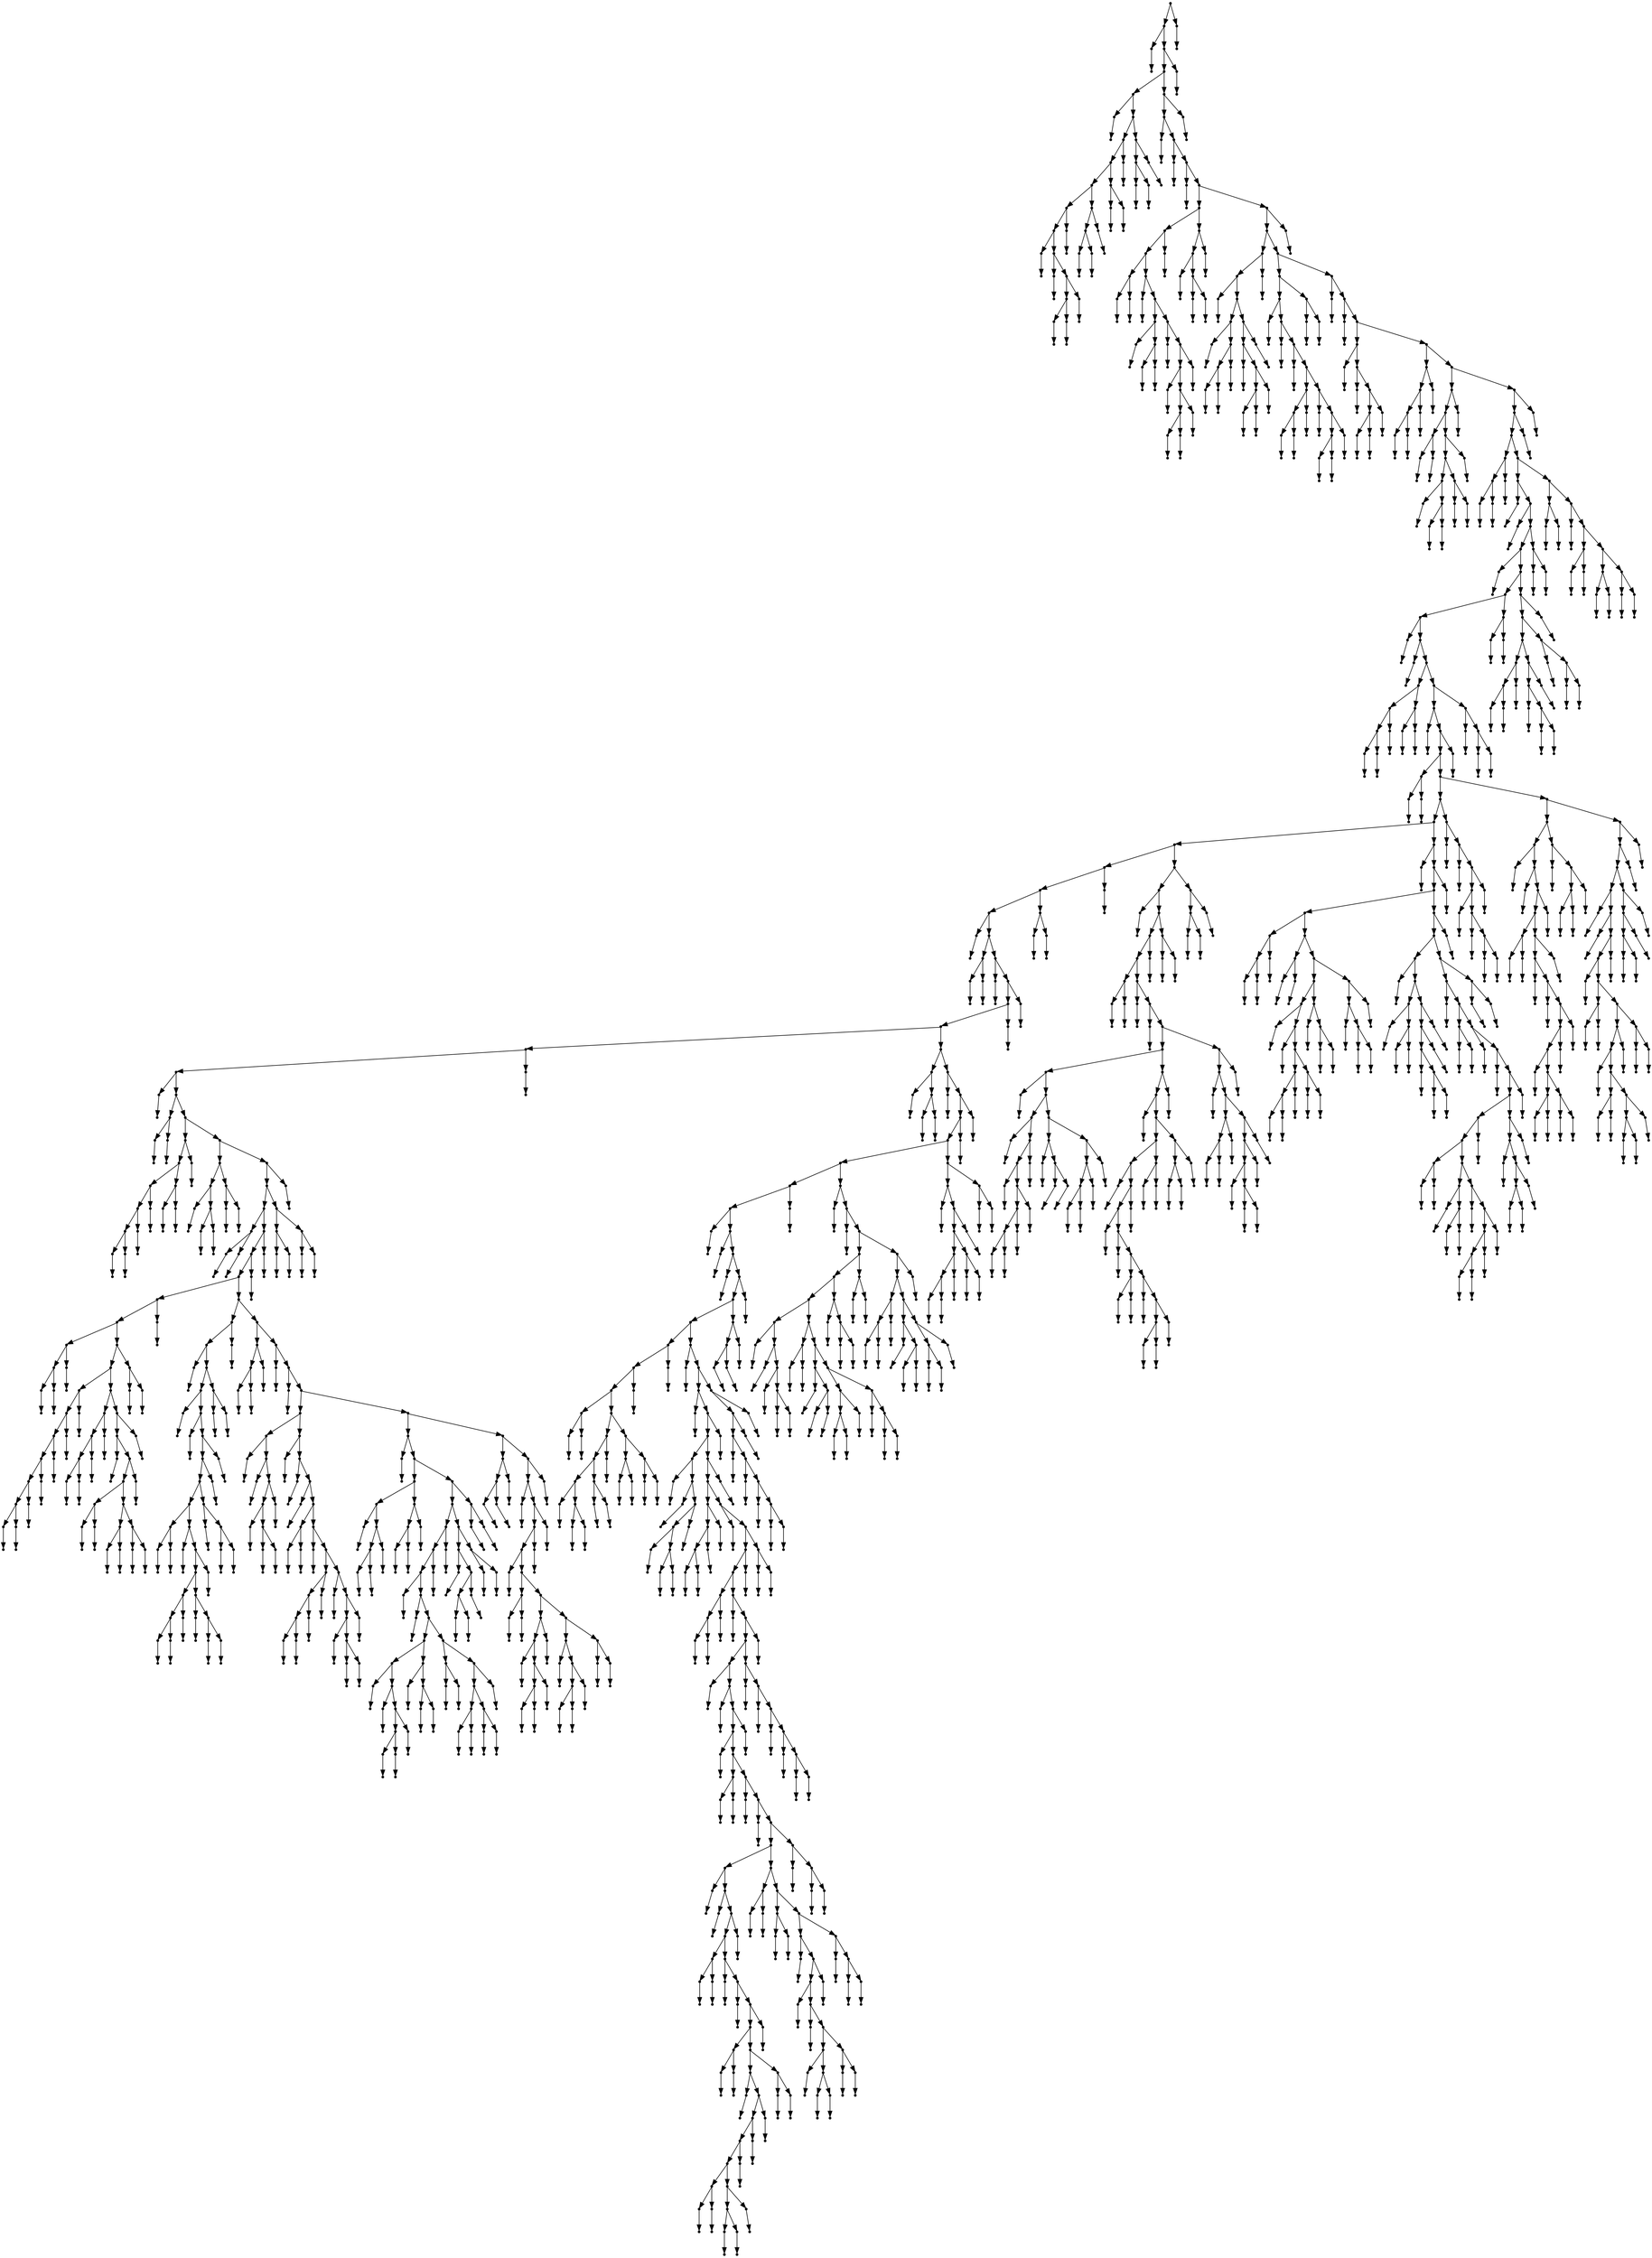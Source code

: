 digraph {
  1804 [shape=point];
  1801 [shape=point];
  1 [shape=point];
  0 [shape=point];
  1800 [shape=point];
  1797 [shape=point];
  48 [shape=point];
  3 [shape=point];
  2 [shape=point];
  47 [shape=point];
  38 [shape=point];
  35 [shape=point];
  29 [shape=point];
  20 [shape=point];
  17 [shape=point];
  5 [shape=point];
  4 [shape=point];
  16 [shape=point];
  7 [shape=point];
  6 [shape=point];
  15 [shape=point];
  12 [shape=point];
  9 [shape=point];
  8 [shape=point];
  11 [shape=point];
  10 [shape=point];
  14 [shape=point];
  13 [shape=point];
  19 [shape=point];
  18 [shape=point];
  28 [shape=point];
  25 [shape=point];
  22 [shape=point];
  21 [shape=point];
  24 [shape=point];
  23 [shape=point];
  27 [shape=point];
  26 [shape=point];
  34 [shape=point];
  31 [shape=point];
  30 [shape=point];
  33 [shape=point];
  32 [shape=point];
  37 [shape=point];
  36 [shape=point];
  46 [shape=point];
  43 [shape=point];
  40 [shape=point];
  39 [shape=point];
  42 [shape=point];
  41 [shape=point];
  45 [shape=point];
  44 [shape=point];
  1796 [shape=point];
  1793 [shape=point];
  50 [shape=point];
  49 [shape=point];
  1792 [shape=point];
  52 [shape=point];
  51 [shape=point];
  1791 [shape=point];
  54 [shape=point];
  53 [shape=point];
  1790 [shape=point];
  104 [shape=point];
  92 [shape=point];
  89 [shape=point];
  59 [shape=point];
  56 [shape=point];
  55 [shape=point];
  58 [shape=point];
  57 [shape=point];
  88 [shape=point];
  61 [shape=point];
  60 [shape=point];
  87 [shape=point];
  69 [shape=point];
  63 [shape=point];
  62 [shape=point];
  68 [shape=point];
  65 [shape=point];
  64 [shape=point];
  67 [shape=point];
  66 [shape=point];
  86 [shape=point];
  71 [shape=point];
  70 [shape=point];
  85 [shape=point];
  82 [shape=point];
  73 [shape=point];
  72 [shape=point];
  81 [shape=point];
  78 [shape=point];
  75 [shape=point];
  74 [shape=point];
  77 [shape=point];
  76 [shape=point];
  80 [shape=point];
  79 [shape=point];
  84 [shape=point];
  83 [shape=point];
  91 [shape=point];
  90 [shape=point];
  103 [shape=point];
  100 [shape=point];
  94 [shape=point];
  93 [shape=point];
  99 [shape=point];
  96 [shape=point];
  95 [shape=point];
  98 [shape=point];
  97 [shape=point];
  102 [shape=point];
  101 [shape=point];
  1789 [shape=point];
  1786 [shape=point];
  136 [shape=point];
  133 [shape=point];
  106 [shape=point];
  105 [shape=point];
  132 [shape=point];
  117 [shape=point];
  108 [shape=point];
  107 [shape=point];
  116 [shape=point];
  113 [shape=point];
  110 [shape=point];
  109 [shape=point];
  112 [shape=point];
  111 [shape=point];
  115 [shape=point];
  114 [shape=point];
  131 [shape=point];
  128 [shape=point];
  119 [shape=point];
  118 [shape=point];
  127 [shape=point];
  124 [shape=point];
  121 [shape=point];
  120 [shape=point];
  123 [shape=point];
  122 [shape=point];
  126 [shape=point];
  125 [shape=point];
  130 [shape=point];
  129 [shape=point];
  135 [shape=point];
  134 [shape=point];
  1785 [shape=point];
  171 [shape=point];
  165 [shape=point];
  138 [shape=point];
  137 [shape=point];
  164 [shape=point];
  140 [shape=point];
  139 [shape=point];
  163 [shape=point];
  142 [shape=point];
  141 [shape=point];
  162 [shape=point];
  150 [shape=point];
  147 [shape=point];
  144 [shape=point];
  143 [shape=point];
  146 [shape=point];
  145 [shape=point];
  149 [shape=point];
  148 [shape=point];
  161 [shape=point];
  152 [shape=point];
  151 [shape=point];
  160 [shape=point];
  157 [shape=point];
  154 [shape=point];
  153 [shape=point];
  156 [shape=point];
  155 [shape=point];
  159 [shape=point];
  158 [shape=point];
  170 [shape=point];
  167 [shape=point];
  166 [shape=point];
  169 [shape=point];
  168 [shape=point];
  1784 [shape=point];
  173 [shape=point];
  172 [shape=point];
  1783 [shape=point];
  175 [shape=point];
  174 [shape=point];
  1782 [shape=point];
  189 [shape=point];
  177 [shape=point];
  176 [shape=point];
  188 [shape=point];
  179 [shape=point];
  178 [shape=point];
  187 [shape=point];
  184 [shape=point];
  181 [shape=point];
  180 [shape=point];
  183 [shape=point];
  182 [shape=point];
  186 [shape=point];
  185 [shape=point];
  1781 [shape=point];
  200 [shape=point];
  197 [shape=point];
  194 [shape=point];
  191 [shape=point];
  190 [shape=point];
  193 [shape=point];
  192 [shape=point];
  196 [shape=point];
  195 [shape=point];
  199 [shape=point];
  198 [shape=point];
  1780 [shape=point];
  226 [shape=point];
  223 [shape=point];
  205 [shape=point];
  202 [shape=point];
  201 [shape=point];
  204 [shape=point];
  203 [shape=point];
  222 [shape=point];
  219 [shape=point];
  213 [shape=point];
  207 [shape=point];
  206 [shape=point];
  212 [shape=point];
  209 [shape=point];
  208 [shape=point];
  211 [shape=point];
  210 [shape=point];
  218 [shape=point];
  215 [shape=point];
  214 [shape=point];
  217 [shape=point];
  216 [shape=point];
  221 [shape=point];
  220 [shape=point];
  225 [shape=point];
  224 [shape=point];
  1779 [shape=point];
  1776 [shape=point];
  1773 [shape=point];
  234 [shape=point];
  231 [shape=point];
  228 [shape=point];
  227 [shape=point];
  230 [shape=point];
  229 [shape=point];
  233 [shape=point];
  232 [shape=point];
  1772 [shape=point];
  1745 [shape=point];
  236 [shape=point];
  235 [shape=point];
  1744 [shape=point];
  238 [shape=point];
  237 [shape=point];
  1743 [shape=point];
  1737 [shape=point];
  240 [shape=point];
  239 [shape=point];
  1736 [shape=point];
  1703 [shape=point];
  1697 [shape=point];
  242 [shape=point];
  241 [shape=point];
  1696 [shape=point];
  244 [shape=point];
  243 [shape=point];
  1695 [shape=point];
  258 [shape=point];
  252 [shape=point];
  249 [shape=point];
  246 [shape=point];
  245 [shape=point];
  248 [shape=point];
  247 [shape=point];
  251 [shape=point];
  250 [shape=point];
  257 [shape=point];
  254 [shape=point];
  253 [shape=point];
  256 [shape=point];
  255 [shape=point];
  1694 [shape=point];
  1685 [shape=point];
  260 [shape=point];
  259 [shape=point];
  1684 [shape=point];
  1681 [shape=point];
  265 [shape=point];
  262 [shape=point];
  261 [shape=point];
  264 [shape=point];
  263 [shape=point];
  1680 [shape=point];
  1560 [shape=point];
  1539 [shape=point];
  1374 [shape=point];
  1215 [shape=point];
  1212 [shape=point];
  1206 [shape=point];
  267 [shape=point];
  266 [shape=point];
  1205 [shape=point];
  272 [shape=point];
  269 [shape=point];
  268 [shape=point];
  271 [shape=point];
  270 [shape=point];
  1204 [shape=point];
  274 [shape=point];
  273 [shape=point];
  1203 [shape=point];
  1200 [shape=point];
  1197 [shape=point];
  735 [shape=point];
  732 [shape=point];
  276 [shape=point];
  275 [shape=point];
  731 [shape=point];
  281 [shape=point];
  278 [shape=point];
  277 [shape=point];
  280 [shape=point];
  279 [shape=point];
  730 [shape=point];
  301 [shape=point];
  298 [shape=point];
  292 [shape=point];
  289 [shape=point];
  286 [shape=point];
  283 [shape=point];
  282 [shape=point];
  285 [shape=point];
  284 [shape=point];
  288 [shape=point];
  287 [shape=point];
  291 [shape=point];
  290 [shape=point];
  297 [shape=point];
  294 [shape=point];
  293 [shape=point];
  296 [shape=point];
  295 [shape=point];
  300 [shape=point];
  299 [shape=point];
  729 [shape=point];
  315 [shape=point];
  309 [shape=point];
  303 [shape=point];
  302 [shape=point];
  308 [shape=point];
  305 [shape=point];
  304 [shape=point];
  307 [shape=point];
  306 [shape=point];
  314 [shape=point];
  311 [shape=point];
  310 [shape=point];
  313 [shape=point];
  312 [shape=point];
  728 [shape=point];
  725 [shape=point];
  713 [shape=point];
  320 [shape=point];
  317 [shape=point];
  316 [shape=point];
  319 [shape=point];
  318 [shape=point];
  712 [shape=point];
  709 [shape=point];
  706 [shape=point];
  397 [shape=point];
  394 [shape=point];
  328 [shape=point];
  325 [shape=point];
  322 [shape=point];
  321 [shape=point];
  324 [shape=point];
  323 [shape=point];
  327 [shape=point];
  326 [shape=point];
  393 [shape=point];
  387 [shape=point];
  348 [shape=point];
  345 [shape=point];
  342 [shape=point];
  339 [shape=point];
  336 [shape=point];
  333 [shape=point];
  330 [shape=point];
  329 [shape=point];
  332 [shape=point];
  331 [shape=point];
  335 [shape=point];
  334 [shape=point];
  338 [shape=point];
  337 [shape=point];
  341 [shape=point];
  340 [shape=point];
  344 [shape=point];
  343 [shape=point];
  347 [shape=point];
  346 [shape=point];
  386 [shape=point];
  359 [shape=point];
  356 [shape=point];
  353 [shape=point];
  350 [shape=point];
  349 [shape=point];
  352 [shape=point];
  351 [shape=point];
  355 [shape=point];
  354 [shape=point];
  358 [shape=point];
  357 [shape=point];
  385 [shape=point];
  382 [shape=point];
  361 [shape=point];
  360 [shape=point];
  381 [shape=point];
  378 [shape=point];
  366 [shape=point];
  363 [shape=point];
  362 [shape=point];
  365 [shape=point];
  364 [shape=point];
  377 [shape=point];
  371 [shape=point];
  368 [shape=point];
  367 [shape=point];
  370 [shape=point];
  369 [shape=point];
  376 [shape=point];
  373 [shape=point];
  372 [shape=point];
  375 [shape=point];
  374 [shape=point];
  380 [shape=point];
  379 [shape=point];
  384 [shape=point];
  383 [shape=point];
  392 [shape=point];
  389 [shape=point];
  388 [shape=point];
  391 [shape=point];
  390 [shape=point];
  396 [shape=point];
  395 [shape=point];
  705 [shape=point];
  459 [shape=point];
  456 [shape=point];
  399 [shape=point];
  398 [shape=point];
  455 [shape=point];
  449 [shape=point];
  401 [shape=point];
  400 [shape=point];
  448 [shape=point];
  403 [shape=point];
  402 [shape=point];
  447 [shape=point];
  444 [shape=point];
  441 [shape=point];
  432 [shape=point];
  408 [shape=point];
  405 [shape=point];
  404 [shape=point];
  407 [shape=point];
  406 [shape=point];
  431 [shape=point];
  410 [shape=point];
  409 [shape=point];
  430 [shape=point];
  427 [shape=point];
  418 [shape=point];
  415 [shape=point];
  412 [shape=point];
  411 [shape=point];
  414 [shape=point];
  413 [shape=point];
  417 [shape=point];
  416 [shape=point];
  426 [shape=point];
  420 [shape=point];
  419 [shape=point];
  425 [shape=point];
  422 [shape=point];
  421 [shape=point];
  424 [shape=point];
  423 [shape=point];
  429 [shape=point];
  428 [shape=point];
  440 [shape=point];
  434 [shape=point];
  433 [shape=point];
  439 [shape=point];
  436 [shape=point];
  435 [shape=point];
  438 [shape=point];
  437 [shape=point];
  443 [shape=point];
  442 [shape=point];
  446 [shape=point];
  445 [shape=point];
  454 [shape=point];
  451 [shape=point];
  450 [shape=point];
  453 [shape=point];
  452 [shape=point];
  458 [shape=point];
  457 [shape=point];
  704 [shape=point];
  467 [shape=point];
  464 [shape=point];
  461 [shape=point];
  460 [shape=point];
  463 [shape=point];
  462 [shape=point];
  466 [shape=point];
  465 [shape=point];
  703 [shape=point];
  469 [shape=point];
  468 [shape=point];
  702 [shape=point];
  471 [shape=point];
  470 [shape=point];
  701 [shape=point];
  533 [shape=point];
  488 [shape=point];
  473 [shape=point];
  472 [shape=point];
  487 [shape=point];
  475 [shape=point];
  474 [shape=point];
  486 [shape=point];
  483 [shape=point];
  477 [shape=point];
  476 [shape=point];
  482 [shape=point];
  479 [shape=point];
  478 [shape=point];
  481 [shape=point];
  480 [shape=point];
  485 [shape=point];
  484 [shape=point];
  532 [shape=point];
  490 [shape=point];
  489 [shape=point];
  531 [shape=point];
  492 [shape=point];
  491 [shape=point];
  530 [shape=point];
  494 [shape=point];
  493 [shape=point];
  529 [shape=point];
  499 [shape=point];
  496 [shape=point];
  495 [shape=point];
  498 [shape=point];
  497 [shape=point];
  528 [shape=point];
  501 [shape=point];
  500 [shape=point];
  527 [shape=point];
  512 [shape=point];
  509 [shape=point];
  506 [shape=point];
  503 [shape=point];
  502 [shape=point];
  505 [shape=point];
  504 [shape=point];
  508 [shape=point];
  507 [shape=point];
  511 [shape=point];
  510 [shape=point];
  526 [shape=point];
  514 [shape=point];
  513 [shape=point];
  525 [shape=point];
  522 [shape=point];
  516 [shape=point];
  515 [shape=point];
  521 [shape=point];
  518 [shape=point];
  517 [shape=point];
  520 [shape=point];
  519 [shape=point];
  524 [shape=point];
  523 [shape=point];
  700 [shape=point];
  637 [shape=point];
  535 [shape=point];
  534 [shape=point];
  636 [shape=point];
  555 [shape=point];
  546 [shape=point];
  537 [shape=point];
  536 [shape=point];
  545 [shape=point];
  542 [shape=point];
  539 [shape=point];
  538 [shape=point];
  541 [shape=point];
  540 [shape=point];
  544 [shape=point];
  543 [shape=point];
  554 [shape=point];
  551 [shape=point];
  548 [shape=point];
  547 [shape=point];
  550 [shape=point];
  549 [shape=point];
  553 [shape=point];
  552 [shape=point];
  635 [shape=point];
  629 [shape=point];
  611 [shape=point];
  608 [shape=point];
  605 [shape=point];
  557 [shape=point];
  556 [shape=point];
  604 [shape=point];
  559 [shape=point];
  558 [shape=point];
  603 [shape=point];
  582 [shape=point];
  573 [shape=point];
  561 [shape=point];
  560 [shape=point];
  572 [shape=point];
  563 [shape=point];
  562 [shape=point];
  571 [shape=point];
  568 [shape=point];
  565 [shape=point];
  564 [shape=point];
  567 [shape=point];
  566 [shape=point];
  570 [shape=point];
  569 [shape=point];
  581 [shape=point];
  575 [shape=point];
  574 [shape=point];
  580 [shape=point];
  577 [shape=point];
  576 [shape=point];
  579 [shape=point];
  578 [shape=point];
  602 [shape=point];
  587 [shape=point];
  584 [shape=point];
  583 [shape=point];
  586 [shape=point];
  585 [shape=point];
  601 [shape=point];
  598 [shape=point];
  592 [shape=point];
  589 [shape=point];
  588 [shape=point];
  591 [shape=point];
  590 [shape=point];
  597 [shape=point];
  594 [shape=point];
  593 [shape=point];
  596 [shape=point];
  595 [shape=point];
  600 [shape=point];
  599 [shape=point];
  607 [shape=point];
  606 [shape=point];
  610 [shape=point];
  609 [shape=point];
  628 [shape=point];
  622 [shape=point];
  613 [shape=point];
  612 [shape=point];
  621 [shape=point];
  618 [shape=point];
  615 [shape=point];
  614 [shape=point];
  617 [shape=point];
  616 [shape=point];
  620 [shape=point];
  619 [shape=point];
  627 [shape=point];
  624 [shape=point];
  623 [shape=point];
  626 [shape=point];
  625 [shape=point];
  634 [shape=point];
  631 [shape=point];
  630 [shape=point];
  633 [shape=point];
  632 [shape=point];
  699 [shape=point];
  645 [shape=point];
  642 [shape=point];
  639 [shape=point];
  638 [shape=point];
  641 [shape=point];
  640 [shape=point];
  644 [shape=point];
  643 [shape=point];
  698 [shape=point];
  695 [shape=point];
  647 [shape=point];
  646 [shape=point];
  694 [shape=point];
  691 [shape=point];
  688 [shape=point];
  649 [shape=point];
  648 [shape=point];
  687 [shape=point];
  654 [shape=point];
  651 [shape=point];
  650 [shape=point];
  653 [shape=point];
  652 [shape=point];
  686 [shape=point];
  668 [shape=point];
  665 [shape=point];
  656 [shape=point];
  655 [shape=point];
  664 [shape=point];
  661 [shape=point];
  658 [shape=point];
  657 [shape=point];
  660 [shape=point];
  659 [shape=point];
  663 [shape=point];
  662 [shape=point];
  667 [shape=point];
  666 [shape=point];
  685 [shape=point];
  679 [shape=point];
  670 [shape=point];
  669 [shape=point];
  678 [shape=point];
  675 [shape=point];
  672 [shape=point];
  671 [shape=point];
  674 [shape=point];
  673 [shape=point];
  677 [shape=point];
  676 [shape=point];
  684 [shape=point];
  681 [shape=point];
  680 [shape=point];
  683 [shape=point];
  682 [shape=point];
  690 [shape=point];
  689 [shape=point];
  693 [shape=point];
  692 [shape=point];
  697 [shape=point];
  696 [shape=point];
  708 [shape=point];
  707 [shape=point];
  711 [shape=point];
  710 [shape=point];
  724 [shape=point];
  718 [shape=point];
  715 [shape=point];
  714 [shape=point];
  717 [shape=point];
  716 [shape=point];
  723 [shape=point];
  720 [shape=point];
  719 [shape=point];
  722 [shape=point];
  721 [shape=point];
  727 [shape=point];
  726 [shape=point];
  734 [shape=point];
  733 [shape=point];
  1196 [shape=point];
  743 [shape=point];
  737 [shape=point];
  736 [shape=point];
  742 [shape=point];
  739 [shape=point];
  738 [shape=point];
  741 [shape=point];
  740 [shape=point];
  1195 [shape=point];
  745 [shape=point];
  744 [shape=point];
  1194 [shape=point];
  1191 [shape=point];
  1188 [shape=point];
  1161 [shape=point];
  1062 [shape=point];
  1059 [shape=point];
  747 [shape=point];
  746 [shape=point];
  1058 [shape=point];
  749 [shape=point];
  748 [shape=point];
  1057 [shape=point];
  751 [shape=point];
  750 [shape=point];
  1056 [shape=point];
  1053 [shape=point];
  1044 [shape=point];
  792 [shape=point];
  789 [shape=point];
  786 [shape=point];
  756 [shape=point];
  753 [shape=point];
  752 [shape=point];
  755 [shape=point];
  754 [shape=point];
  785 [shape=point];
  773 [shape=point];
  770 [shape=point];
  764 [shape=point];
  758 [shape=point];
  757 [shape=point];
  763 [shape=point];
  760 [shape=point];
  759 [shape=point];
  762 [shape=point];
  761 [shape=point];
  769 [shape=point];
  766 [shape=point];
  765 [shape=point];
  768 [shape=point];
  767 [shape=point];
  772 [shape=point];
  771 [shape=point];
  784 [shape=point];
  778 [shape=point];
  775 [shape=point];
  774 [shape=point];
  777 [shape=point];
  776 [shape=point];
  783 [shape=point];
  780 [shape=point];
  779 [shape=point];
  782 [shape=point];
  781 [shape=point];
  788 [shape=point];
  787 [shape=point];
  791 [shape=point];
  790 [shape=point];
  1043 [shape=point];
  794 [shape=point];
  793 [shape=point];
  1042 [shape=point];
  1021 [shape=point];
  796 [shape=point];
  795 [shape=point];
  1020 [shape=point];
  1017 [shape=point];
  813 [shape=point];
  798 [shape=point];
  797 [shape=point];
  812 [shape=point];
  800 [shape=point];
  799 [shape=point];
  811 [shape=point];
  808 [shape=point];
  802 [shape=point];
  801 [shape=point];
  807 [shape=point];
  804 [shape=point];
  803 [shape=point];
  806 [shape=point];
  805 [shape=point];
  810 [shape=point];
  809 [shape=point];
  1016 [shape=point];
  1013 [shape=point];
  824 [shape=point];
  821 [shape=point];
  818 [shape=point];
  815 [shape=point];
  814 [shape=point];
  817 [shape=point];
  816 [shape=point];
  820 [shape=point];
  819 [shape=point];
  823 [shape=point];
  822 [shape=point];
  1012 [shape=point];
  826 [shape=point];
  825 [shape=point];
  1011 [shape=point];
  1005 [shape=point];
  1002 [shape=point];
  834 [shape=point];
  831 [shape=point];
  828 [shape=point];
  827 [shape=point];
  830 [shape=point];
  829 [shape=point];
  833 [shape=point];
  832 [shape=point];
  1001 [shape=point];
  836 [shape=point];
  835 [shape=point];
  1000 [shape=point];
  997 [shape=point];
  979 [shape=point];
  838 [shape=point];
  837 [shape=point];
  978 [shape=point];
  840 [shape=point];
  839 [shape=point];
  977 [shape=point];
  974 [shape=point];
  842 [shape=point];
  841 [shape=point];
  973 [shape=point];
  847 [shape=point];
  844 [shape=point];
  843 [shape=point];
  846 [shape=point];
  845 [shape=point];
  972 [shape=point];
  849 [shape=point];
  848 [shape=point];
  971 [shape=point];
  851 [shape=point];
  850 [shape=point];
  970 [shape=point];
  961 [shape=point];
  913 [shape=point];
  853 [shape=point];
  852 [shape=point];
  912 [shape=point];
  855 [shape=point];
  854 [shape=point];
  911 [shape=point];
  908 [shape=point];
  860 [shape=point];
  857 [shape=point];
  856 [shape=point];
  859 [shape=point];
  858 [shape=point];
  907 [shape=point];
  862 [shape=point];
  861 [shape=point];
  906 [shape=point];
  864 [shape=point];
  863 [shape=point];
  905 [shape=point];
  902 [shape=point];
  869 [shape=point];
  866 [shape=point];
  865 [shape=point];
  868 [shape=point];
  867 [shape=point];
  901 [shape=point];
  895 [shape=point];
  871 [shape=point];
  870 [shape=point];
  894 [shape=point];
  891 [shape=point];
  888 [shape=point];
  885 [shape=point];
  876 [shape=point];
  873 [shape=point];
  872 [shape=point];
  875 [shape=point];
  874 [shape=point];
  884 [shape=point];
  881 [shape=point];
  878 [shape=point];
  877 [shape=point];
  880 [shape=point];
  879 [shape=point];
  883 [shape=point];
  882 [shape=point];
  887 [shape=point];
  886 [shape=point];
  890 [shape=point];
  889 [shape=point];
  893 [shape=point];
  892 [shape=point];
  900 [shape=point];
  897 [shape=point];
  896 [shape=point];
  899 [shape=point];
  898 [shape=point];
  904 [shape=point];
  903 [shape=point];
  910 [shape=point];
  909 [shape=point];
  960 [shape=point];
  918 [shape=point];
  915 [shape=point];
  914 [shape=point];
  917 [shape=point];
  916 [shape=point];
  959 [shape=point];
  923 [shape=point];
  920 [shape=point];
  919 [shape=point];
  922 [shape=point];
  921 [shape=point];
  958 [shape=point];
  949 [shape=point];
  925 [shape=point];
  924 [shape=point];
  948 [shape=point];
  945 [shape=point];
  927 [shape=point];
  926 [shape=point];
  944 [shape=point];
  929 [shape=point];
  928 [shape=point];
  943 [shape=point];
  937 [shape=point];
  931 [shape=point];
  930 [shape=point];
  936 [shape=point];
  933 [shape=point];
  932 [shape=point];
  935 [shape=point];
  934 [shape=point];
  942 [shape=point];
  939 [shape=point];
  938 [shape=point];
  941 [shape=point];
  940 [shape=point];
  947 [shape=point];
  946 [shape=point];
  957 [shape=point];
  951 [shape=point];
  950 [shape=point];
  956 [shape=point];
  953 [shape=point];
  952 [shape=point];
  955 [shape=point];
  954 [shape=point];
  969 [shape=point];
  963 [shape=point];
  962 [shape=point];
  968 [shape=point];
  965 [shape=point];
  964 [shape=point];
  967 [shape=point];
  966 [shape=point];
  976 [shape=point];
  975 [shape=point];
  996 [shape=point];
  981 [shape=point];
  980 [shape=point];
  995 [shape=point];
  983 [shape=point];
  982 [shape=point];
  994 [shape=point];
  985 [shape=point];
  984 [shape=point];
  993 [shape=point];
  987 [shape=point];
  986 [shape=point];
  992 [shape=point];
  989 [shape=point];
  988 [shape=point];
  991 [shape=point];
  990 [shape=point];
  999 [shape=point];
  998 [shape=point];
  1004 [shape=point];
  1003 [shape=point];
  1010 [shape=point];
  1007 [shape=point];
  1006 [shape=point];
  1009 [shape=point];
  1008 [shape=point];
  1015 [shape=point];
  1014 [shape=point];
  1019 [shape=point];
  1018 [shape=point];
  1041 [shape=point];
  1038 [shape=point];
  1035 [shape=point];
  1023 [shape=point];
  1022 [shape=point];
  1034 [shape=point];
  1025 [shape=point];
  1024 [shape=point];
  1033 [shape=point];
  1027 [shape=point];
  1026 [shape=point];
  1032 [shape=point];
  1029 [shape=point];
  1028 [shape=point];
  1031 [shape=point];
  1030 [shape=point];
  1037 [shape=point];
  1036 [shape=point];
  1040 [shape=point];
  1039 [shape=point];
  1052 [shape=point];
  1049 [shape=point];
  1046 [shape=point];
  1045 [shape=point];
  1048 [shape=point];
  1047 [shape=point];
  1051 [shape=point];
  1050 [shape=point];
  1055 [shape=point];
  1054 [shape=point];
  1061 [shape=point];
  1060 [shape=point];
  1160 [shape=point];
  1064 [shape=point];
  1063 [shape=point];
  1159 [shape=point];
  1066 [shape=point];
  1065 [shape=point];
  1158 [shape=point];
  1128 [shape=point];
  1122 [shape=point];
  1113 [shape=point];
  1080 [shape=point];
  1068 [shape=point];
  1067 [shape=point];
  1079 [shape=point];
  1070 [shape=point];
  1069 [shape=point];
  1078 [shape=point];
  1072 [shape=point];
  1071 [shape=point];
  1077 [shape=point];
  1074 [shape=point];
  1073 [shape=point];
  1076 [shape=point];
  1075 [shape=point];
  1112 [shape=point];
  1085 [shape=point];
  1082 [shape=point];
  1081 [shape=point];
  1084 [shape=point];
  1083 [shape=point];
  1111 [shape=point];
  1093 [shape=point];
  1087 [shape=point];
  1086 [shape=point];
  1092 [shape=point];
  1089 [shape=point];
  1088 [shape=point];
  1091 [shape=point];
  1090 [shape=point];
  1110 [shape=point];
  1101 [shape=point];
  1098 [shape=point];
  1095 [shape=point];
  1094 [shape=point];
  1097 [shape=point];
  1096 [shape=point];
  1100 [shape=point];
  1099 [shape=point];
  1109 [shape=point];
  1103 [shape=point];
  1102 [shape=point];
  1108 [shape=point];
  1105 [shape=point];
  1104 [shape=point];
  1107 [shape=point];
  1106 [shape=point];
  1121 [shape=point];
  1115 [shape=point];
  1114 [shape=point];
  1120 [shape=point];
  1117 [shape=point];
  1116 [shape=point];
  1119 [shape=point];
  1118 [shape=point];
  1127 [shape=point];
  1124 [shape=point];
  1123 [shape=point];
  1126 [shape=point];
  1125 [shape=point];
  1157 [shape=point];
  1154 [shape=point];
  1136 [shape=point];
  1133 [shape=point];
  1130 [shape=point];
  1129 [shape=point];
  1132 [shape=point];
  1131 [shape=point];
  1135 [shape=point];
  1134 [shape=point];
  1153 [shape=point];
  1144 [shape=point];
  1138 [shape=point];
  1137 [shape=point];
  1143 [shape=point];
  1140 [shape=point];
  1139 [shape=point];
  1142 [shape=point];
  1141 [shape=point];
  1152 [shape=point];
  1149 [shape=point];
  1146 [shape=point];
  1145 [shape=point];
  1148 [shape=point];
  1147 [shape=point];
  1151 [shape=point];
  1150 [shape=point];
  1156 [shape=point];
  1155 [shape=point];
  1187 [shape=point];
  1181 [shape=point];
  1163 [shape=point];
  1162 [shape=point];
  1180 [shape=point];
  1177 [shape=point];
  1171 [shape=point];
  1168 [shape=point];
  1165 [shape=point];
  1164 [shape=point];
  1167 [shape=point];
  1166 [shape=point];
  1170 [shape=point];
  1169 [shape=point];
  1176 [shape=point];
  1173 [shape=point];
  1172 [shape=point];
  1175 [shape=point];
  1174 [shape=point];
  1179 [shape=point];
  1178 [shape=point];
  1186 [shape=point];
  1183 [shape=point];
  1182 [shape=point];
  1185 [shape=point];
  1184 [shape=point];
  1190 [shape=point];
  1189 [shape=point];
  1193 [shape=point];
  1192 [shape=point];
  1199 [shape=point];
  1198 [shape=point];
  1202 [shape=point];
  1201 [shape=point];
  1211 [shape=point];
  1208 [shape=point];
  1207 [shape=point];
  1210 [shape=point];
  1209 [shape=point];
  1214 [shape=point];
  1213 [shape=point];
  1373 [shape=point];
  1364 [shape=point];
  1217 [shape=point];
  1216 [shape=point];
  1363 [shape=point];
  1357 [shape=point];
  1354 [shape=point];
  1222 [shape=point];
  1219 [shape=point];
  1218 [shape=point];
  1221 [shape=point];
  1220 [shape=point];
  1353 [shape=point];
  1224 [shape=point];
  1223 [shape=point];
  1352 [shape=point];
  1226 [shape=point];
  1225 [shape=point];
  1351 [shape=point];
  1321 [shape=point];
  1270 [shape=point];
  1228 [shape=point];
  1227 [shape=point];
  1269 [shape=point];
  1248 [shape=point];
  1230 [shape=point];
  1229 [shape=point];
  1247 [shape=point];
  1244 [shape=point];
  1232 [shape=point];
  1231 [shape=point];
  1243 [shape=point];
  1240 [shape=point];
  1237 [shape=point];
  1234 [shape=point];
  1233 [shape=point];
  1236 [shape=point];
  1235 [shape=point];
  1239 [shape=point];
  1238 [shape=point];
  1242 [shape=point];
  1241 [shape=point];
  1246 [shape=point];
  1245 [shape=point];
  1268 [shape=point];
  1256 [shape=point];
  1250 [shape=point];
  1249 [shape=point];
  1255 [shape=point];
  1252 [shape=point];
  1251 [shape=point];
  1254 [shape=point];
  1253 [shape=point];
  1267 [shape=point];
  1264 [shape=point];
  1261 [shape=point];
  1258 [shape=point];
  1257 [shape=point];
  1260 [shape=point];
  1259 [shape=point];
  1263 [shape=point];
  1262 [shape=point];
  1266 [shape=point];
  1265 [shape=point];
  1320 [shape=point];
  1317 [shape=point];
  1272 [shape=point];
  1271 [shape=point];
  1316 [shape=point];
  1307 [shape=point];
  1301 [shape=point];
  1274 [shape=point];
  1273 [shape=point];
  1300 [shape=point];
  1297 [shape=point];
  1276 [shape=point];
  1275 [shape=point];
  1296 [shape=point];
  1278 [shape=point];
  1277 [shape=point];
  1295 [shape=point];
  1283 [shape=point];
  1280 [shape=point];
  1279 [shape=point];
  1282 [shape=point];
  1281 [shape=point];
  1294 [shape=point];
  1285 [shape=point];
  1284 [shape=point];
  1293 [shape=point];
  1290 [shape=point];
  1287 [shape=point];
  1286 [shape=point];
  1289 [shape=point];
  1288 [shape=point];
  1292 [shape=point];
  1291 [shape=point];
  1299 [shape=point];
  1298 [shape=point];
  1306 [shape=point];
  1303 [shape=point];
  1302 [shape=point];
  1305 [shape=point];
  1304 [shape=point];
  1315 [shape=point];
  1312 [shape=point];
  1309 [shape=point];
  1308 [shape=point];
  1311 [shape=point];
  1310 [shape=point];
  1314 [shape=point];
  1313 [shape=point];
  1319 [shape=point];
  1318 [shape=point];
  1350 [shape=point];
  1347 [shape=point];
  1323 [shape=point];
  1322 [shape=point];
  1346 [shape=point];
  1331 [shape=point];
  1328 [shape=point];
  1325 [shape=point];
  1324 [shape=point];
  1327 [shape=point];
  1326 [shape=point];
  1330 [shape=point];
  1329 [shape=point];
  1345 [shape=point];
  1342 [shape=point];
  1339 [shape=point];
  1333 [shape=point];
  1332 [shape=point];
  1338 [shape=point];
  1335 [shape=point];
  1334 [shape=point];
  1337 [shape=point];
  1336 [shape=point];
  1341 [shape=point];
  1340 [shape=point];
  1344 [shape=point];
  1343 [shape=point];
  1349 [shape=point];
  1348 [shape=point];
  1356 [shape=point];
  1355 [shape=point];
  1362 [shape=point];
  1359 [shape=point];
  1358 [shape=point];
  1361 [shape=point];
  1360 [shape=point];
  1372 [shape=point];
  1369 [shape=point];
  1366 [shape=point];
  1365 [shape=point];
  1368 [shape=point];
  1367 [shape=point];
  1371 [shape=point];
  1370 [shape=point];
  1538 [shape=point];
  1376 [shape=point];
  1375 [shape=point];
  1537 [shape=point];
  1534 [shape=point];
  1432 [shape=point];
  1384 [shape=point];
  1381 [shape=point];
  1378 [shape=point];
  1377 [shape=point];
  1380 [shape=point];
  1379 [shape=point];
  1383 [shape=point];
  1382 [shape=point];
  1431 [shape=point];
  1389 [shape=point];
  1386 [shape=point];
  1385 [shape=point];
  1388 [shape=point];
  1387 [shape=point];
  1430 [shape=point];
  1418 [shape=point];
  1409 [shape=point];
  1391 [shape=point];
  1390 [shape=point];
  1408 [shape=point];
  1393 [shape=point];
  1392 [shape=point];
  1407 [shape=point];
  1401 [shape=point];
  1398 [shape=point];
  1395 [shape=point];
  1394 [shape=point];
  1397 [shape=point];
  1396 [shape=point];
  1400 [shape=point];
  1399 [shape=point];
  1406 [shape=point];
  1403 [shape=point];
  1402 [shape=point];
  1405 [shape=point];
  1404 [shape=point];
  1417 [shape=point];
  1411 [shape=point];
  1410 [shape=point];
  1416 [shape=point];
  1413 [shape=point];
  1412 [shape=point];
  1415 [shape=point];
  1414 [shape=point];
  1429 [shape=point];
  1426 [shape=point];
  1420 [shape=point];
  1419 [shape=point];
  1425 [shape=point];
  1422 [shape=point];
  1421 [shape=point];
  1424 [shape=point];
  1423 [shape=point];
  1428 [shape=point];
  1427 [shape=point];
  1533 [shape=point];
  1530 [shape=point];
  1458 [shape=point];
  1434 [shape=point];
  1433 [shape=point];
  1457 [shape=point];
  1442 [shape=point];
  1436 [shape=point];
  1435 [shape=point];
  1441 [shape=point];
  1438 [shape=point];
  1437 [shape=point];
  1440 [shape=point];
  1439 [shape=point];
  1456 [shape=point];
  1453 [shape=point];
  1450 [shape=point];
  1444 [shape=point];
  1443 [shape=point];
  1449 [shape=point];
  1446 [shape=point];
  1445 [shape=point];
  1448 [shape=point];
  1447 [shape=point];
  1452 [shape=point];
  1451 [shape=point];
  1455 [shape=point];
  1454 [shape=point];
  1529 [shape=point];
  1523 [shape=point];
  1460 [shape=point];
  1459 [shape=point];
  1522 [shape=point];
  1465 [shape=point];
  1462 [shape=point];
  1461 [shape=point];
  1464 [shape=point];
  1463 [shape=point];
  1521 [shape=point];
  1467 [shape=point];
  1466 [shape=point];
  1520 [shape=point];
  1469 [shape=point];
  1468 [shape=point];
  1519 [shape=point];
  1516 [shape=point];
  1501 [shape=point];
  1498 [shape=point];
  1474 [shape=point];
  1471 [shape=point];
  1470 [shape=point];
  1473 [shape=point];
  1472 [shape=point];
  1497 [shape=point];
  1482 [shape=point];
  1476 [shape=point];
  1475 [shape=point];
  1481 [shape=point];
  1478 [shape=point];
  1477 [shape=point];
  1480 [shape=point];
  1479 [shape=point];
  1496 [shape=point];
  1484 [shape=point];
  1483 [shape=point];
  1495 [shape=point];
  1492 [shape=point];
  1489 [shape=point];
  1486 [shape=point];
  1485 [shape=point];
  1488 [shape=point];
  1487 [shape=point];
  1491 [shape=point];
  1490 [shape=point];
  1494 [shape=point];
  1493 [shape=point];
  1500 [shape=point];
  1499 [shape=point];
  1515 [shape=point];
  1512 [shape=point];
  1503 [shape=point];
  1502 [shape=point];
  1511 [shape=point];
  1508 [shape=point];
  1505 [shape=point];
  1504 [shape=point];
  1507 [shape=point];
  1506 [shape=point];
  1510 [shape=point];
  1509 [shape=point];
  1514 [shape=point];
  1513 [shape=point];
  1518 [shape=point];
  1517 [shape=point];
  1528 [shape=point];
  1525 [shape=point];
  1524 [shape=point];
  1527 [shape=point];
  1526 [shape=point];
  1532 [shape=point];
  1531 [shape=point];
  1536 [shape=point];
  1535 [shape=point];
  1559 [shape=point];
  1541 [shape=point];
  1540 [shape=point];
  1558 [shape=point];
  1543 [shape=point];
  1542 [shape=point];
  1557 [shape=point];
  1554 [shape=point];
  1545 [shape=point];
  1544 [shape=point];
  1553 [shape=point];
  1547 [shape=point];
  1546 [shape=point];
  1552 [shape=point];
  1549 [shape=point];
  1548 [shape=point];
  1551 [shape=point];
  1550 [shape=point];
  1556 [shape=point];
  1555 [shape=point];
  1679 [shape=point];
  1616 [shape=point];
  1604 [shape=point];
  1562 [shape=point];
  1561 [shape=point];
  1603 [shape=point];
  1564 [shape=point];
  1563 [shape=point];
  1602 [shape=point];
  1599 [shape=point];
  1569 [shape=point];
  1566 [shape=point];
  1565 [shape=point];
  1568 [shape=point];
  1567 [shape=point];
  1598 [shape=point];
  1595 [shape=point];
  1571 [shape=point];
  1570 [shape=point];
  1594 [shape=point];
  1573 [shape=point];
  1572 [shape=point];
  1593 [shape=point];
  1590 [shape=point];
  1587 [shape=point];
  1575 [shape=point];
  1574 [shape=point];
  1586 [shape=point];
  1580 [shape=point];
  1577 [shape=point];
  1576 [shape=point];
  1579 [shape=point];
  1578 [shape=point];
  1585 [shape=point];
  1582 [shape=point];
  1581 [shape=point];
  1584 [shape=point];
  1583 [shape=point];
  1589 [shape=point];
  1588 [shape=point];
  1592 [shape=point];
  1591 [shape=point];
  1597 [shape=point];
  1596 [shape=point];
  1601 [shape=point];
  1600 [shape=point];
  1615 [shape=point];
  1606 [shape=point];
  1605 [shape=point];
  1614 [shape=point];
  1611 [shape=point];
  1608 [shape=point];
  1607 [shape=point];
  1610 [shape=point];
  1609 [shape=point];
  1613 [shape=point];
  1612 [shape=point];
  1678 [shape=point];
  1675 [shape=point];
  1672 [shape=point];
  1660 [shape=point];
  1618 [shape=point];
  1617 [shape=point];
  1659 [shape=point];
  1620 [shape=point];
  1619 [shape=point];
  1658 [shape=point];
  1655 [shape=point];
  1622 [shape=point];
  1621 [shape=point];
  1654 [shape=point];
  1627 [shape=point];
  1624 [shape=point];
  1623 [shape=point];
  1626 [shape=point];
  1625 [shape=point];
  1653 [shape=point];
  1647 [shape=point];
  1644 [shape=point];
  1629 [shape=point];
  1628 [shape=point];
  1643 [shape=point];
  1634 [shape=point];
  1631 [shape=point];
  1630 [shape=point];
  1633 [shape=point];
  1632 [shape=point];
  1642 [shape=point];
  1639 [shape=point];
  1636 [shape=point];
  1635 [shape=point];
  1638 [shape=point];
  1637 [shape=point];
  1641 [shape=point];
  1640 [shape=point];
  1646 [shape=point];
  1645 [shape=point];
  1652 [shape=point];
  1649 [shape=point];
  1648 [shape=point];
  1651 [shape=point];
  1650 [shape=point];
  1657 [shape=point];
  1656 [shape=point];
  1671 [shape=point];
  1668 [shape=point];
  1665 [shape=point];
  1662 [shape=point];
  1661 [shape=point];
  1664 [shape=point];
  1663 [shape=point];
  1667 [shape=point];
  1666 [shape=point];
  1670 [shape=point];
  1669 [shape=point];
  1674 [shape=point];
  1673 [shape=point];
  1677 [shape=point];
  1676 [shape=point];
  1683 [shape=point];
  1682 [shape=point];
  1693 [shape=point];
  1687 [shape=point];
  1686 [shape=point];
  1692 [shape=point];
  1689 [shape=point];
  1688 [shape=point];
  1691 [shape=point];
  1690 [shape=point];
  1702 [shape=point];
  1699 [shape=point];
  1698 [shape=point];
  1701 [shape=point];
  1700 [shape=point];
  1735 [shape=point];
  1732 [shape=point];
  1723 [shape=point];
  1711 [shape=point];
  1708 [shape=point];
  1705 [shape=point];
  1704 [shape=point];
  1707 [shape=point];
  1706 [shape=point];
  1710 [shape=point];
  1709 [shape=point];
  1722 [shape=point];
  1719 [shape=point];
  1713 [shape=point];
  1712 [shape=point];
  1718 [shape=point];
  1715 [shape=point];
  1714 [shape=point];
  1717 [shape=point];
  1716 [shape=point];
  1721 [shape=point];
  1720 [shape=point];
  1731 [shape=point];
  1725 [shape=point];
  1724 [shape=point];
  1730 [shape=point];
  1727 [shape=point];
  1726 [shape=point];
  1729 [shape=point];
  1728 [shape=point];
  1734 [shape=point];
  1733 [shape=point];
  1742 [shape=point];
  1739 [shape=point];
  1738 [shape=point];
  1741 [shape=point];
  1740 [shape=point];
  1771 [shape=point];
  1750 [shape=point];
  1747 [shape=point];
  1746 [shape=point];
  1749 [shape=point];
  1748 [shape=point];
  1770 [shape=point];
  1752 [shape=point];
  1751 [shape=point];
  1769 [shape=point];
  1757 [shape=point];
  1754 [shape=point];
  1753 [shape=point];
  1756 [shape=point];
  1755 [shape=point];
  1768 [shape=point];
  1762 [shape=point];
  1759 [shape=point];
  1758 [shape=point];
  1761 [shape=point];
  1760 [shape=point];
  1767 [shape=point];
  1764 [shape=point];
  1763 [shape=point];
  1766 [shape=point];
  1765 [shape=point];
  1775 [shape=point];
  1774 [shape=point];
  1778 [shape=point];
  1777 [shape=point];
  1788 [shape=point];
  1787 [shape=point];
  1795 [shape=point];
  1794 [shape=point];
  1799 [shape=point];
  1798 [shape=point];
  1803 [shape=point];
  1802 [shape=point];
1804 -> 1801;
1801 -> 1;
1 -> 0;
1801 -> 1800;
1800 -> 1797;
1797 -> 48;
48 -> 3;
3 -> 2;
48 -> 47;
47 -> 38;
38 -> 35;
35 -> 29;
29 -> 20;
20 -> 17;
17 -> 5;
5 -> 4;
17 -> 16;
16 -> 7;
7 -> 6;
16 -> 15;
15 -> 12;
12 -> 9;
9 -> 8;
12 -> 11;
11 -> 10;
15 -> 14;
14 -> 13;
20 -> 19;
19 -> 18;
29 -> 28;
28 -> 25;
25 -> 22;
22 -> 21;
25 -> 24;
24 -> 23;
28 -> 27;
27 -> 26;
35 -> 34;
34 -> 31;
31 -> 30;
34 -> 33;
33 -> 32;
38 -> 37;
37 -> 36;
47 -> 46;
46 -> 43;
43 -> 40;
40 -> 39;
43 -> 42;
42 -> 41;
46 -> 45;
45 -> 44;
1797 -> 1796;
1796 -> 1793;
1793 -> 50;
50 -> 49;
1793 -> 1792;
1792 -> 52;
52 -> 51;
1792 -> 1791;
1791 -> 54;
54 -> 53;
1791 -> 1790;
1790 -> 104;
104 -> 92;
92 -> 89;
89 -> 59;
59 -> 56;
56 -> 55;
59 -> 58;
58 -> 57;
89 -> 88;
88 -> 61;
61 -> 60;
88 -> 87;
87 -> 69;
69 -> 63;
63 -> 62;
69 -> 68;
68 -> 65;
65 -> 64;
68 -> 67;
67 -> 66;
87 -> 86;
86 -> 71;
71 -> 70;
86 -> 85;
85 -> 82;
82 -> 73;
73 -> 72;
82 -> 81;
81 -> 78;
78 -> 75;
75 -> 74;
78 -> 77;
77 -> 76;
81 -> 80;
80 -> 79;
85 -> 84;
84 -> 83;
92 -> 91;
91 -> 90;
104 -> 103;
103 -> 100;
100 -> 94;
94 -> 93;
100 -> 99;
99 -> 96;
96 -> 95;
99 -> 98;
98 -> 97;
103 -> 102;
102 -> 101;
1790 -> 1789;
1789 -> 1786;
1786 -> 136;
136 -> 133;
133 -> 106;
106 -> 105;
133 -> 132;
132 -> 117;
117 -> 108;
108 -> 107;
117 -> 116;
116 -> 113;
113 -> 110;
110 -> 109;
113 -> 112;
112 -> 111;
116 -> 115;
115 -> 114;
132 -> 131;
131 -> 128;
128 -> 119;
119 -> 118;
128 -> 127;
127 -> 124;
124 -> 121;
121 -> 120;
124 -> 123;
123 -> 122;
127 -> 126;
126 -> 125;
131 -> 130;
130 -> 129;
136 -> 135;
135 -> 134;
1786 -> 1785;
1785 -> 171;
171 -> 165;
165 -> 138;
138 -> 137;
165 -> 164;
164 -> 140;
140 -> 139;
164 -> 163;
163 -> 142;
142 -> 141;
163 -> 162;
162 -> 150;
150 -> 147;
147 -> 144;
144 -> 143;
147 -> 146;
146 -> 145;
150 -> 149;
149 -> 148;
162 -> 161;
161 -> 152;
152 -> 151;
161 -> 160;
160 -> 157;
157 -> 154;
154 -> 153;
157 -> 156;
156 -> 155;
160 -> 159;
159 -> 158;
171 -> 170;
170 -> 167;
167 -> 166;
170 -> 169;
169 -> 168;
1785 -> 1784;
1784 -> 173;
173 -> 172;
1784 -> 1783;
1783 -> 175;
175 -> 174;
1783 -> 1782;
1782 -> 189;
189 -> 177;
177 -> 176;
189 -> 188;
188 -> 179;
179 -> 178;
188 -> 187;
187 -> 184;
184 -> 181;
181 -> 180;
184 -> 183;
183 -> 182;
187 -> 186;
186 -> 185;
1782 -> 1781;
1781 -> 200;
200 -> 197;
197 -> 194;
194 -> 191;
191 -> 190;
194 -> 193;
193 -> 192;
197 -> 196;
196 -> 195;
200 -> 199;
199 -> 198;
1781 -> 1780;
1780 -> 226;
226 -> 223;
223 -> 205;
205 -> 202;
202 -> 201;
205 -> 204;
204 -> 203;
223 -> 222;
222 -> 219;
219 -> 213;
213 -> 207;
207 -> 206;
213 -> 212;
212 -> 209;
209 -> 208;
212 -> 211;
211 -> 210;
219 -> 218;
218 -> 215;
215 -> 214;
218 -> 217;
217 -> 216;
222 -> 221;
221 -> 220;
226 -> 225;
225 -> 224;
1780 -> 1779;
1779 -> 1776;
1776 -> 1773;
1773 -> 234;
234 -> 231;
231 -> 228;
228 -> 227;
231 -> 230;
230 -> 229;
234 -> 233;
233 -> 232;
1773 -> 1772;
1772 -> 1745;
1745 -> 236;
236 -> 235;
1745 -> 1744;
1744 -> 238;
238 -> 237;
1744 -> 1743;
1743 -> 1737;
1737 -> 240;
240 -> 239;
1737 -> 1736;
1736 -> 1703;
1703 -> 1697;
1697 -> 242;
242 -> 241;
1697 -> 1696;
1696 -> 244;
244 -> 243;
1696 -> 1695;
1695 -> 258;
258 -> 252;
252 -> 249;
249 -> 246;
246 -> 245;
249 -> 248;
248 -> 247;
252 -> 251;
251 -> 250;
258 -> 257;
257 -> 254;
254 -> 253;
257 -> 256;
256 -> 255;
1695 -> 1694;
1694 -> 1685;
1685 -> 260;
260 -> 259;
1685 -> 1684;
1684 -> 1681;
1681 -> 265;
265 -> 262;
262 -> 261;
265 -> 264;
264 -> 263;
1681 -> 1680;
1680 -> 1560;
1560 -> 1539;
1539 -> 1374;
1374 -> 1215;
1215 -> 1212;
1212 -> 1206;
1206 -> 267;
267 -> 266;
1206 -> 1205;
1205 -> 272;
272 -> 269;
269 -> 268;
272 -> 271;
271 -> 270;
1205 -> 1204;
1204 -> 274;
274 -> 273;
1204 -> 1203;
1203 -> 1200;
1200 -> 1197;
1197 -> 735;
735 -> 732;
732 -> 276;
276 -> 275;
732 -> 731;
731 -> 281;
281 -> 278;
278 -> 277;
281 -> 280;
280 -> 279;
731 -> 730;
730 -> 301;
301 -> 298;
298 -> 292;
292 -> 289;
289 -> 286;
286 -> 283;
283 -> 282;
286 -> 285;
285 -> 284;
289 -> 288;
288 -> 287;
292 -> 291;
291 -> 290;
298 -> 297;
297 -> 294;
294 -> 293;
297 -> 296;
296 -> 295;
301 -> 300;
300 -> 299;
730 -> 729;
729 -> 315;
315 -> 309;
309 -> 303;
303 -> 302;
309 -> 308;
308 -> 305;
305 -> 304;
308 -> 307;
307 -> 306;
315 -> 314;
314 -> 311;
311 -> 310;
314 -> 313;
313 -> 312;
729 -> 728;
728 -> 725;
725 -> 713;
713 -> 320;
320 -> 317;
317 -> 316;
320 -> 319;
319 -> 318;
713 -> 712;
712 -> 709;
709 -> 706;
706 -> 397;
397 -> 394;
394 -> 328;
328 -> 325;
325 -> 322;
322 -> 321;
325 -> 324;
324 -> 323;
328 -> 327;
327 -> 326;
394 -> 393;
393 -> 387;
387 -> 348;
348 -> 345;
345 -> 342;
342 -> 339;
339 -> 336;
336 -> 333;
333 -> 330;
330 -> 329;
333 -> 332;
332 -> 331;
336 -> 335;
335 -> 334;
339 -> 338;
338 -> 337;
342 -> 341;
341 -> 340;
345 -> 344;
344 -> 343;
348 -> 347;
347 -> 346;
387 -> 386;
386 -> 359;
359 -> 356;
356 -> 353;
353 -> 350;
350 -> 349;
353 -> 352;
352 -> 351;
356 -> 355;
355 -> 354;
359 -> 358;
358 -> 357;
386 -> 385;
385 -> 382;
382 -> 361;
361 -> 360;
382 -> 381;
381 -> 378;
378 -> 366;
366 -> 363;
363 -> 362;
366 -> 365;
365 -> 364;
378 -> 377;
377 -> 371;
371 -> 368;
368 -> 367;
371 -> 370;
370 -> 369;
377 -> 376;
376 -> 373;
373 -> 372;
376 -> 375;
375 -> 374;
381 -> 380;
380 -> 379;
385 -> 384;
384 -> 383;
393 -> 392;
392 -> 389;
389 -> 388;
392 -> 391;
391 -> 390;
397 -> 396;
396 -> 395;
706 -> 705;
705 -> 459;
459 -> 456;
456 -> 399;
399 -> 398;
456 -> 455;
455 -> 449;
449 -> 401;
401 -> 400;
449 -> 448;
448 -> 403;
403 -> 402;
448 -> 447;
447 -> 444;
444 -> 441;
441 -> 432;
432 -> 408;
408 -> 405;
405 -> 404;
408 -> 407;
407 -> 406;
432 -> 431;
431 -> 410;
410 -> 409;
431 -> 430;
430 -> 427;
427 -> 418;
418 -> 415;
415 -> 412;
412 -> 411;
415 -> 414;
414 -> 413;
418 -> 417;
417 -> 416;
427 -> 426;
426 -> 420;
420 -> 419;
426 -> 425;
425 -> 422;
422 -> 421;
425 -> 424;
424 -> 423;
430 -> 429;
429 -> 428;
441 -> 440;
440 -> 434;
434 -> 433;
440 -> 439;
439 -> 436;
436 -> 435;
439 -> 438;
438 -> 437;
444 -> 443;
443 -> 442;
447 -> 446;
446 -> 445;
455 -> 454;
454 -> 451;
451 -> 450;
454 -> 453;
453 -> 452;
459 -> 458;
458 -> 457;
705 -> 704;
704 -> 467;
467 -> 464;
464 -> 461;
461 -> 460;
464 -> 463;
463 -> 462;
467 -> 466;
466 -> 465;
704 -> 703;
703 -> 469;
469 -> 468;
703 -> 702;
702 -> 471;
471 -> 470;
702 -> 701;
701 -> 533;
533 -> 488;
488 -> 473;
473 -> 472;
488 -> 487;
487 -> 475;
475 -> 474;
487 -> 486;
486 -> 483;
483 -> 477;
477 -> 476;
483 -> 482;
482 -> 479;
479 -> 478;
482 -> 481;
481 -> 480;
486 -> 485;
485 -> 484;
533 -> 532;
532 -> 490;
490 -> 489;
532 -> 531;
531 -> 492;
492 -> 491;
531 -> 530;
530 -> 494;
494 -> 493;
530 -> 529;
529 -> 499;
499 -> 496;
496 -> 495;
499 -> 498;
498 -> 497;
529 -> 528;
528 -> 501;
501 -> 500;
528 -> 527;
527 -> 512;
512 -> 509;
509 -> 506;
506 -> 503;
503 -> 502;
506 -> 505;
505 -> 504;
509 -> 508;
508 -> 507;
512 -> 511;
511 -> 510;
527 -> 526;
526 -> 514;
514 -> 513;
526 -> 525;
525 -> 522;
522 -> 516;
516 -> 515;
522 -> 521;
521 -> 518;
518 -> 517;
521 -> 520;
520 -> 519;
525 -> 524;
524 -> 523;
701 -> 700;
700 -> 637;
637 -> 535;
535 -> 534;
637 -> 636;
636 -> 555;
555 -> 546;
546 -> 537;
537 -> 536;
546 -> 545;
545 -> 542;
542 -> 539;
539 -> 538;
542 -> 541;
541 -> 540;
545 -> 544;
544 -> 543;
555 -> 554;
554 -> 551;
551 -> 548;
548 -> 547;
551 -> 550;
550 -> 549;
554 -> 553;
553 -> 552;
636 -> 635;
635 -> 629;
629 -> 611;
611 -> 608;
608 -> 605;
605 -> 557;
557 -> 556;
605 -> 604;
604 -> 559;
559 -> 558;
604 -> 603;
603 -> 582;
582 -> 573;
573 -> 561;
561 -> 560;
573 -> 572;
572 -> 563;
563 -> 562;
572 -> 571;
571 -> 568;
568 -> 565;
565 -> 564;
568 -> 567;
567 -> 566;
571 -> 570;
570 -> 569;
582 -> 581;
581 -> 575;
575 -> 574;
581 -> 580;
580 -> 577;
577 -> 576;
580 -> 579;
579 -> 578;
603 -> 602;
602 -> 587;
587 -> 584;
584 -> 583;
587 -> 586;
586 -> 585;
602 -> 601;
601 -> 598;
598 -> 592;
592 -> 589;
589 -> 588;
592 -> 591;
591 -> 590;
598 -> 597;
597 -> 594;
594 -> 593;
597 -> 596;
596 -> 595;
601 -> 600;
600 -> 599;
608 -> 607;
607 -> 606;
611 -> 610;
610 -> 609;
629 -> 628;
628 -> 622;
622 -> 613;
613 -> 612;
622 -> 621;
621 -> 618;
618 -> 615;
615 -> 614;
618 -> 617;
617 -> 616;
621 -> 620;
620 -> 619;
628 -> 627;
627 -> 624;
624 -> 623;
627 -> 626;
626 -> 625;
635 -> 634;
634 -> 631;
631 -> 630;
634 -> 633;
633 -> 632;
700 -> 699;
699 -> 645;
645 -> 642;
642 -> 639;
639 -> 638;
642 -> 641;
641 -> 640;
645 -> 644;
644 -> 643;
699 -> 698;
698 -> 695;
695 -> 647;
647 -> 646;
695 -> 694;
694 -> 691;
691 -> 688;
688 -> 649;
649 -> 648;
688 -> 687;
687 -> 654;
654 -> 651;
651 -> 650;
654 -> 653;
653 -> 652;
687 -> 686;
686 -> 668;
668 -> 665;
665 -> 656;
656 -> 655;
665 -> 664;
664 -> 661;
661 -> 658;
658 -> 657;
661 -> 660;
660 -> 659;
664 -> 663;
663 -> 662;
668 -> 667;
667 -> 666;
686 -> 685;
685 -> 679;
679 -> 670;
670 -> 669;
679 -> 678;
678 -> 675;
675 -> 672;
672 -> 671;
675 -> 674;
674 -> 673;
678 -> 677;
677 -> 676;
685 -> 684;
684 -> 681;
681 -> 680;
684 -> 683;
683 -> 682;
691 -> 690;
690 -> 689;
694 -> 693;
693 -> 692;
698 -> 697;
697 -> 696;
709 -> 708;
708 -> 707;
712 -> 711;
711 -> 710;
725 -> 724;
724 -> 718;
718 -> 715;
715 -> 714;
718 -> 717;
717 -> 716;
724 -> 723;
723 -> 720;
720 -> 719;
723 -> 722;
722 -> 721;
728 -> 727;
727 -> 726;
735 -> 734;
734 -> 733;
1197 -> 1196;
1196 -> 743;
743 -> 737;
737 -> 736;
743 -> 742;
742 -> 739;
739 -> 738;
742 -> 741;
741 -> 740;
1196 -> 1195;
1195 -> 745;
745 -> 744;
1195 -> 1194;
1194 -> 1191;
1191 -> 1188;
1188 -> 1161;
1161 -> 1062;
1062 -> 1059;
1059 -> 747;
747 -> 746;
1059 -> 1058;
1058 -> 749;
749 -> 748;
1058 -> 1057;
1057 -> 751;
751 -> 750;
1057 -> 1056;
1056 -> 1053;
1053 -> 1044;
1044 -> 792;
792 -> 789;
789 -> 786;
786 -> 756;
756 -> 753;
753 -> 752;
756 -> 755;
755 -> 754;
786 -> 785;
785 -> 773;
773 -> 770;
770 -> 764;
764 -> 758;
758 -> 757;
764 -> 763;
763 -> 760;
760 -> 759;
763 -> 762;
762 -> 761;
770 -> 769;
769 -> 766;
766 -> 765;
769 -> 768;
768 -> 767;
773 -> 772;
772 -> 771;
785 -> 784;
784 -> 778;
778 -> 775;
775 -> 774;
778 -> 777;
777 -> 776;
784 -> 783;
783 -> 780;
780 -> 779;
783 -> 782;
782 -> 781;
789 -> 788;
788 -> 787;
792 -> 791;
791 -> 790;
1044 -> 1043;
1043 -> 794;
794 -> 793;
1043 -> 1042;
1042 -> 1021;
1021 -> 796;
796 -> 795;
1021 -> 1020;
1020 -> 1017;
1017 -> 813;
813 -> 798;
798 -> 797;
813 -> 812;
812 -> 800;
800 -> 799;
812 -> 811;
811 -> 808;
808 -> 802;
802 -> 801;
808 -> 807;
807 -> 804;
804 -> 803;
807 -> 806;
806 -> 805;
811 -> 810;
810 -> 809;
1017 -> 1016;
1016 -> 1013;
1013 -> 824;
824 -> 821;
821 -> 818;
818 -> 815;
815 -> 814;
818 -> 817;
817 -> 816;
821 -> 820;
820 -> 819;
824 -> 823;
823 -> 822;
1013 -> 1012;
1012 -> 826;
826 -> 825;
1012 -> 1011;
1011 -> 1005;
1005 -> 1002;
1002 -> 834;
834 -> 831;
831 -> 828;
828 -> 827;
831 -> 830;
830 -> 829;
834 -> 833;
833 -> 832;
1002 -> 1001;
1001 -> 836;
836 -> 835;
1001 -> 1000;
1000 -> 997;
997 -> 979;
979 -> 838;
838 -> 837;
979 -> 978;
978 -> 840;
840 -> 839;
978 -> 977;
977 -> 974;
974 -> 842;
842 -> 841;
974 -> 973;
973 -> 847;
847 -> 844;
844 -> 843;
847 -> 846;
846 -> 845;
973 -> 972;
972 -> 849;
849 -> 848;
972 -> 971;
971 -> 851;
851 -> 850;
971 -> 970;
970 -> 961;
961 -> 913;
913 -> 853;
853 -> 852;
913 -> 912;
912 -> 855;
855 -> 854;
912 -> 911;
911 -> 908;
908 -> 860;
860 -> 857;
857 -> 856;
860 -> 859;
859 -> 858;
908 -> 907;
907 -> 862;
862 -> 861;
907 -> 906;
906 -> 864;
864 -> 863;
906 -> 905;
905 -> 902;
902 -> 869;
869 -> 866;
866 -> 865;
869 -> 868;
868 -> 867;
902 -> 901;
901 -> 895;
895 -> 871;
871 -> 870;
895 -> 894;
894 -> 891;
891 -> 888;
888 -> 885;
885 -> 876;
876 -> 873;
873 -> 872;
876 -> 875;
875 -> 874;
885 -> 884;
884 -> 881;
881 -> 878;
878 -> 877;
881 -> 880;
880 -> 879;
884 -> 883;
883 -> 882;
888 -> 887;
887 -> 886;
891 -> 890;
890 -> 889;
894 -> 893;
893 -> 892;
901 -> 900;
900 -> 897;
897 -> 896;
900 -> 899;
899 -> 898;
905 -> 904;
904 -> 903;
911 -> 910;
910 -> 909;
961 -> 960;
960 -> 918;
918 -> 915;
915 -> 914;
918 -> 917;
917 -> 916;
960 -> 959;
959 -> 923;
923 -> 920;
920 -> 919;
923 -> 922;
922 -> 921;
959 -> 958;
958 -> 949;
949 -> 925;
925 -> 924;
949 -> 948;
948 -> 945;
945 -> 927;
927 -> 926;
945 -> 944;
944 -> 929;
929 -> 928;
944 -> 943;
943 -> 937;
937 -> 931;
931 -> 930;
937 -> 936;
936 -> 933;
933 -> 932;
936 -> 935;
935 -> 934;
943 -> 942;
942 -> 939;
939 -> 938;
942 -> 941;
941 -> 940;
948 -> 947;
947 -> 946;
958 -> 957;
957 -> 951;
951 -> 950;
957 -> 956;
956 -> 953;
953 -> 952;
956 -> 955;
955 -> 954;
970 -> 969;
969 -> 963;
963 -> 962;
969 -> 968;
968 -> 965;
965 -> 964;
968 -> 967;
967 -> 966;
977 -> 976;
976 -> 975;
997 -> 996;
996 -> 981;
981 -> 980;
996 -> 995;
995 -> 983;
983 -> 982;
995 -> 994;
994 -> 985;
985 -> 984;
994 -> 993;
993 -> 987;
987 -> 986;
993 -> 992;
992 -> 989;
989 -> 988;
992 -> 991;
991 -> 990;
1000 -> 999;
999 -> 998;
1005 -> 1004;
1004 -> 1003;
1011 -> 1010;
1010 -> 1007;
1007 -> 1006;
1010 -> 1009;
1009 -> 1008;
1016 -> 1015;
1015 -> 1014;
1020 -> 1019;
1019 -> 1018;
1042 -> 1041;
1041 -> 1038;
1038 -> 1035;
1035 -> 1023;
1023 -> 1022;
1035 -> 1034;
1034 -> 1025;
1025 -> 1024;
1034 -> 1033;
1033 -> 1027;
1027 -> 1026;
1033 -> 1032;
1032 -> 1029;
1029 -> 1028;
1032 -> 1031;
1031 -> 1030;
1038 -> 1037;
1037 -> 1036;
1041 -> 1040;
1040 -> 1039;
1053 -> 1052;
1052 -> 1049;
1049 -> 1046;
1046 -> 1045;
1049 -> 1048;
1048 -> 1047;
1052 -> 1051;
1051 -> 1050;
1056 -> 1055;
1055 -> 1054;
1062 -> 1061;
1061 -> 1060;
1161 -> 1160;
1160 -> 1064;
1064 -> 1063;
1160 -> 1159;
1159 -> 1066;
1066 -> 1065;
1159 -> 1158;
1158 -> 1128;
1128 -> 1122;
1122 -> 1113;
1113 -> 1080;
1080 -> 1068;
1068 -> 1067;
1080 -> 1079;
1079 -> 1070;
1070 -> 1069;
1079 -> 1078;
1078 -> 1072;
1072 -> 1071;
1078 -> 1077;
1077 -> 1074;
1074 -> 1073;
1077 -> 1076;
1076 -> 1075;
1113 -> 1112;
1112 -> 1085;
1085 -> 1082;
1082 -> 1081;
1085 -> 1084;
1084 -> 1083;
1112 -> 1111;
1111 -> 1093;
1093 -> 1087;
1087 -> 1086;
1093 -> 1092;
1092 -> 1089;
1089 -> 1088;
1092 -> 1091;
1091 -> 1090;
1111 -> 1110;
1110 -> 1101;
1101 -> 1098;
1098 -> 1095;
1095 -> 1094;
1098 -> 1097;
1097 -> 1096;
1101 -> 1100;
1100 -> 1099;
1110 -> 1109;
1109 -> 1103;
1103 -> 1102;
1109 -> 1108;
1108 -> 1105;
1105 -> 1104;
1108 -> 1107;
1107 -> 1106;
1122 -> 1121;
1121 -> 1115;
1115 -> 1114;
1121 -> 1120;
1120 -> 1117;
1117 -> 1116;
1120 -> 1119;
1119 -> 1118;
1128 -> 1127;
1127 -> 1124;
1124 -> 1123;
1127 -> 1126;
1126 -> 1125;
1158 -> 1157;
1157 -> 1154;
1154 -> 1136;
1136 -> 1133;
1133 -> 1130;
1130 -> 1129;
1133 -> 1132;
1132 -> 1131;
1136 -> 1135;
1135 -> 1134;
1154 -> 1153;
1153 -> 1144;
1144 -> 1138;
1138 -> 1137;
1144 -> 1143;
1143 -> 1140;
1140 -> 1139;
1143 -> 1142;
1142 -> 1141;
1153 -> 1152;
1152 -> 1149;
1149 -> 1146;
1146 -> 1145;
1149 -> 1148;
1148 -> 1147;
1152 -> 1151;
1151 -> 1150;
1157 -> 1156;
1156 -> 1155;
1188 -> 1187;
1187 -> 1181;
1181 -> 1163;
1163 -> 1162;
1181 -> 1180;
1180 -> 1177;
1177 -> 1171;
1171 -> 1168;
1168 -> 1165;
1165 -> 1164;
1168 -> 1167;
1167 -> 1166;
1171 -> 1170;
1170 -> 1169;
1177 -> 1176;
1176 -> 1173;
1173 -> 1172;
1176 -> 1175;
1175 -> 1174;
1180 -> 1179;
1179 -> 1178;
1187 -> 1186;
1186 -> 1183;
1183 -> 1182;
1186 -> 1185;
1185 -> 1184;
1191 -> 1190;
1190 -> 1189;
1194 -> 1193;
1193 -> 1192;
1200 -> 1199;
1199 -> 1198;
1203 -> 1202;
1202 -> 1201;
1212 -> 1211;
1211 -> 1208;
1208 -> 1207;
1211 -> 1210;
1210 -> 1209;
1215 -> 1214;
1214 -> 1213;
1374 -> 1373;
1373 -> 1364;
1364 -> 1217;
1217 -> 1216;
1364 -> 1363;
1363 -> 1357;
1357 -> 1354;
1354 -> 1222;
1222 -> 1219;
1219 -> 1218;
1222 -> 1221;
1221 -> 1220;
1354 -> 1353;
1353 -> 1224;
1224 -> 1223;
1353 -> 1352;
1352 -> 1226;
1226 -> 1225;
1352 -> 1351;
1351 -> 1321;
1321 -> 1270;
1270 -> 1228;
1228 -> 1227;
1270 -> 1269;
1269 -> 1248;
1248 -> 1230;
1230 -> 1229;
1248 -> 1247;
1247 -> 1244;
1244 -> 1232;
1232 -> 1231;
1244 -> 1243;
1243 -> 1240;
1240 -> 1237;
1237 -> 1234;
1234 -> 1233;
1237 -> 1236;
1236 -> 1235;
1240 -> 1239;
1239 -> 1238;
1243 -> 1242;
1242 -> 1241;
1247 -> 1246;
1246 -> 1245;
1269 -> 1268;
1268 -> 1256;
1256 -> 1250;
1250 -> 1249;
1256 -> 1255;
1255 -> 1252;
1252 -> 1251;
1255 -> 1254;
1254 -> 1253;
1268 -> 1267;
1267 -> 1264;
1264 -> 1261;
1261 -> 1258;
1258 -> 1257;
1261 -> 1260;
1260 -> 1259;
1264 -> 1263;
1263 -> 1262;
1267 -> 1266;
1266 -> 1265;
1321 -> 1320;
1320 -> 1317;
1317 -> 1272;
1272 -> 1271;
1317 -> 1316;
1316 -> 1307;
1307 -> 1301;
1301 -> 1274;
1274 -> 1273;
1301 -> 1300;
1300 -> 1297;
1297 -> 1276;
1276 -> 1275;
1297 -> 1296;
1296 -> 1278;
1278 -> 1277;
1296 -> 1295;
1295 -> 1283;
1283 -> 1280;
1280 -> 1279;
1283 -> 1282;
1282 -> 1281;
1295 -> 1294;
1294 -> 1285;
1285 -> 1284;
1294 -> 1293;
1293 -> 1290;
1290 -> 1287;
1287 -> 1286;
1290 -> 1289;
1289 -> 1288;
1293 -> 1292;
1292 -> 1291;
1300 -> 1299;
1299 -> 1298;
1307 -> 1306;
1306 -> 1303;
1303 -> 1302;
1306 -> 1305;
1305 -> 1304;
1316 -> 1315;
1315 -> 1312;
1312 -> 1309;
1309 -> 1308;
1312 -> 1311;
1311 -> 1310;
1315 -> 1314;
1314 -> 1313;
1320 -> 1319;
1319 -> 1318;
1351 -> 1350;
1350 -> 1347;
1347 -> 1323;
1323 -> 1322;
1347 -> 1346;
1346 -> 1331;
1331 -> 1328;
1328 -> 1325;
1325 -> 1324;
1328 -> 1327;
1327 -> 1326;
1331 -> 1330;
1330 -> 1329;
1346 -> 1345;
1345 -> 1342;
1342 -> 1339;
1339 -> 1333;
1333 -> 1332;
1339 -> 1338;
1338 -> 1335;
1335 -> 1334;
1338 -> 1337;
1337 -> 1336;
1342 -> 1341;
1341 -> 1340;
1345 -> 1344;
1344 -> 1343;
1350 -> 1349;
1349 -> 1348;
1357 -> 1356;
1356 -> 1355;
1363 -> 1362;
1362 -> 1359;
1359 -> 1358;
1362 -> 1361;
1361 -> 1360;
1373 -> 1372;
1372 -> 1369;
1369 -> 1366;
1366 -> 1365;
1369 -> 1368;
1368 -> 1367;
1372 -> 1371;
1371 -> 1370;
1539 -> 1538;
1538 -> 1376;
1376 -> 1375;
1538 -> 1537;
1537 -> 1534;
1534 -> 1432;
1432 -> 1384;
1384 -> 1381;
1381 -> 1378;
1378 -> 1377;
1381 -> 1380;
1380 -> 1379;
1384 -> 1383;
1383 -> 1382;
1432 -> 1431;
1431 -> 1389;
1389 -> 1386;
1386 -> 1385;
1389 -> 1388;
1388 -> 1387;
1431 -> 1430;
1430 -> 1418;
1418 -> 1409;
1409 -> 1391;
1391 -> 1390;
1409 -> 1408;
1408 -> 1393;
1393 -> 1392;
1408 -> 1407;
1407 -> 1401;
1401 -> 1398;
1398 -> 1395;
1395 -> 1394;
1398 -> 1397;
1397 -> 1396;
1401 -> 1400;
1400 -> 1399;
1407 -> 1406;
1406 -> 1403;
1403 -> 1402;
1406 -> 1405;
1405 -> 1404;
1418 -> 1417;
1417 -> 1411;
1411 -> 1410;
1417 -> 1416;
1416 -> 1413;
1413 -> 1412;
1416 -> 1415;
1415 -> 1414;
1430 -> 1429;
1429 -> 1426;
1426 -> 1420;
1420 -> 1419;
1426 -> 1425;
1425 -> 1422;
1422 -> 1421;
1425 -> 1424;
1424 -> 1423;
1429 -> 1428;
1428 -> 1427;
1534 -> 1533;
1533 -> 1530;
1530 -> 1458;
1458 -> 1434;
1434 -> 1433;
1458 -> 1457;
1457 -> 1442;
1442 -> 1436;
1436 -> 1435;
1442 -> 1441;
1441 -> 1438;
1438 -> 1437;
1441 -> 1440;
1440 -> 1439;
1457 -> 1456;
1456 -> 1453;
1453 -> 1450;
1450 -> 1444;
1444 -> 1443;
1450 -> 1449;
1449 -> 1446;
1446 -> 1445;
1449 -> 1448;
1448 -> 1447;
1453 -> 1452;
1452 -> 1451;
1456 -> 1455;
1455 -> 1454;
1530 -> 1529;
1529 -> 1523;
1523 -> 1460;
1460 -> 1459;
1523 -> 1522;
1522 -> 1465;
1465 -> 1462;
1462 -> 1461;
1465 -> 1464;
1464 -> 1463;
1522 -> 1521;
1521 -> 1467;
1467 -> 1466;
1521 -> 1520;
1520 -> 1469;
1469 -> 1468;
1520 -> 1519;
1519 -> 1516;
1516 -> 1501;
1501 -> 1498;
1498 -> 1474;
1474 -> 1471;
1471 -> 1470;
1474 -> 1473;
1473 -> 1472;
1498 -> 1497;
1497 -> 1482;
1482 -> 1476;
1476 -> 1475;
1482 -> 1481;
1481 -> 1478;
1478 -> 1477;
1481 -> 1480;
1480 -> 1479;
1497 -> 1496;
1496 -> 1484;
1484 -> 1483;
1496 -> 1495;
1495 -> 1492;
1492 -> 1489;
1489 -> 1486;
1486 -> 1485;
1489 -> 1488;
1488 -> 1487;
1492 -> 1491;
1491 -> 1490;
1495 -> 1494;
1494 -> 1493;
1501 -> 1500;
1500 -> 1499;
1516 -> 1515;
1515 -> 1512;
1512 -> 1503;
1503 -> 1502;
1512 -> 1511;
1511 -> 1508;
1508 -> 1505;
1505 -> 1504;
1508 -> 1507;
1507 -> 1506;
1511 -> 1510;
1510 -> 1509;
1515 -> 1514;
1514 -> 1513;
1519 -> 1518;
1518 -> 1517;
1529 -> 1528;
1528 -> 1525;
1525 -> 1524;
1528 -> 1527;
1527 -> 1526;
1533 -> 1532;
1532 -> 1531;
1537 -> 1536;
1536 -> 1535;
1560 -> 1559;
1559 -> 1541;
1541 -> 1540;
1559 -> 1558;
1558 -> 1543;
1543 -> 1542;
1558 -> 1557;
1557 -> 1554;
1554 -> 1545;
1545 -> 1544;
1554 -> 1553;
1553 -> 1547;
1547 -> 1546;
1553 -> 1552;
1552 -> 1549;
1549 -> 1548;
1552 -> 1551;
1551 -> 1550;
1557 -> 1556;
1556 -> 1555;
1680 -> 1679;
1679 -> 1616;
1616 -> 1604;
1604 -> 1562;
1562 -> 1561;
1604 -> 1603;
1603 -> 1564;
1564 -> 1563;
1603 -> 1602;
1602 -> 1599;
1599 -> 1569;
1569 -> 1566;
1566 -> 1565;
1569 -> 1568;
1568 -> 1567;
1599 -> 1598;
1598 -> 1595;
1595 -> 1571;
1571 -> 1570;
1595 -> 1594;
1594 -> 1573;
1573 -> 1572;
1594 -> 1593;
1593 -> 1590;
1590 -> 1587;
1587 -> 1575;
1575 -> 1574;
1587 -> 1586;
1586 -> 1580;
1580 -> 1577;
1577 -> 1576;
1580 -> 1579;
1579 -> 1578;
1586 -> 1585;
1585 -> 1582;
1582 -> 1581;
1585 -> 1584;
1584 -> 1583;
1590 -> 1589;
1589 -> 1588;
1593 -> 1592;
1592 -> 1591;
1598 -> 1597;
1597 -> 1596;
1602 -> 1601;
1601 -> 1600;
1616 -> 1615;
1615 -> 1606;
1606 -> 1605;
1615 -> 1614;
1614 -> 1611;
1611 -> 1608;
1608 -> 1607;
1611 -> 1610;
1610 -> 1609;
1614 -> 1613;
1613 -> 1612;
1679 -> 1678;
1678 -> 1675;
1675 -> 1672;
1672 -> 1660;
1660 -> 1618;
1618 -> 1617;
1660 -> 1659;
1659 -> 1620;
1620 -> 1619;
1659 -> 1658;
1658 -> 1655;
1655 -> 1622;
1622 -> 1621;
1655 -> 1654;
1654 -> 1627;
1627 -> 1624;
1624 -> 1623;
1627 -> 1626;
1626 -> 1625;
1654 -> 1653;
1653 -> 1647;
1647 -> 1644;
1644 -> 1629;
1629 -> 1628;
1644 -> 1643;
1643 -> 1634;
1634 -> 1631;
1631 -> 1630;
1634 -> 1633;
1633 -> 1632;
1643 -> 1642;
1642 -> 1639;
1639 -> 1636;
1636 -> 1635;
1639 -> 1638;
1638 -> 1637;
1642 -> 1641;
1641 -> 1640;
1647 -> 1646;
1646 -> 1645;
1653 -> 1652;
1652 -> 1649;
1649 -> 1648;
1652 -> 1651;
1651 -> 1650;
1658 -> 1657;
1657 -> 1656;
1672 -> 1671;
1671 -> 1668;
1668 -> 1665;
1665 -> 1662;
1662 -> 1661;
1665 -> 1664;
1664 -> 1663;
1668 -> 1667;
1667 -> 1666;
1671 -> 1670;
1670 -> 1669;
1675 -> 1674;
1674 -> 1673;
1678 -> 1677;
1677 -> 1676;
1684 -> 1683;
1683 -> 1682;
1694 -> 1693;
1693 -> 1687;
1687 -> 1686;
1693 -> 1692;
1692 -> 1689;
1689 -> 1688;
1692 -> 1691;
1691 -> 1690;
1703 -> 1702;
1702 -> 1699;
1699 -> 1698;
1702 -> 1701;
1701 -> 1700;
1736 -> 1735;
1735 -> 1732;
1732 -> 1723;
1723 -> 1711;
1711 -> 1708;
1708 -> 1705;
1705 -> 1704;
1708 -> 1707;
1707 -> 1706;
1711 -> 1710;
1710 -> 1709;
1723 -> 1722;
1722 -> 1719;
1719 -> 1713;
1713 -> 1712;
1719 -> 1718;
1718 -> 1715;
1715 -> 1714;
1718 -> 1717;
1717 -> 1716;
1722 -> 1721;
1721 -> 1720;
1732 -> 1731;
1731 -> 1725;
1725 -> 1724;
1731 -> 1730;
1730 -> 1727;
1727 -> 1726;
1730 -> 1729;
1729 -> 1728;
1735 -> 1734;
1734 -> 1733;
1743 -> 1742;
1742 -> 1739;
1739 -> 1738;
1742 -> 1741;
1741 -> 1740;
1772 -> 1771;
1771 -> 1750;
1750 -> 1747;
1747 -> 1746;
1750 -> 1749;
1749 -> 1748;
1771 -> 1770;
1770 -> 1752;
1752 -> 1751;
1770 -> 1769;
1769 -> 1757;
1757 -> 1754;
1754 -> 1753;
1757 -> 1756;
1756 -> 1755;
1769 -> 1768;
1768 -> 1762;
1762 -> 1759;
1759 -> 1758;
1762 -> 1761;
1761 -> 1760;
1768 -> 1767;
1767 -> 1764;
1764 -> 1763;
1767 -> 1766;
1766 -> 1765;
1776 -> 1775;
1775 -> 1774;
1779 -> 1778;
1778 -> 1777;
1789 -> 1788;
1788 -> 1787;
1796 -> 1795;
1795 -> 1794;
1800 -> 1799;
1799 -> 1798;
1804 -> 1803;
1803 -> 1802;
}
